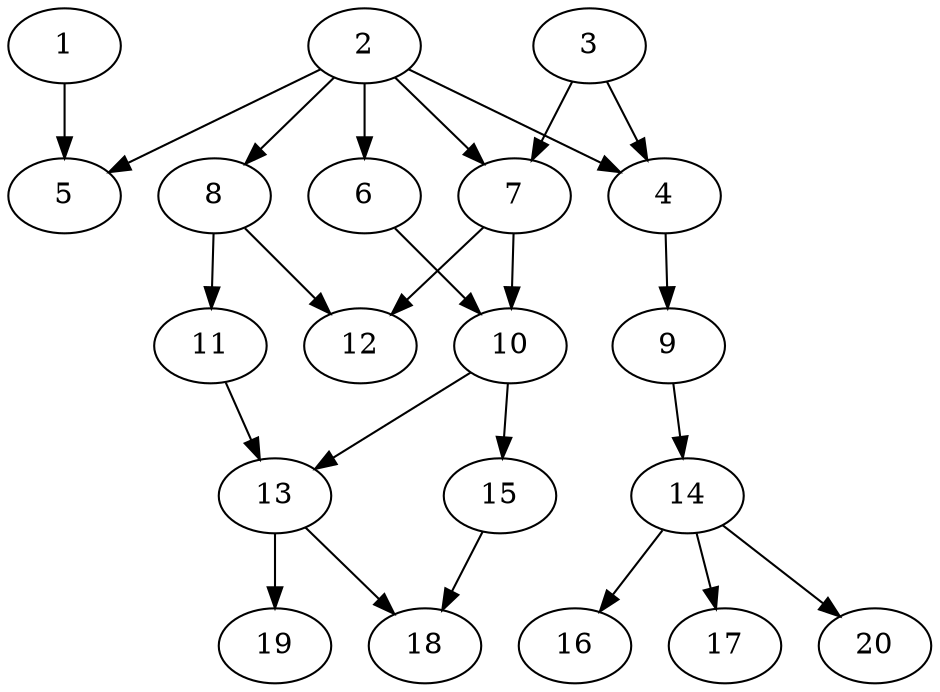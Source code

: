 // DAG automatically generated by daggen at Wed Jul 24 22:10:09 2019
// ./daggen --dot -n 20 --ccr 0.4 --fat 0.5 --regular 0.5 --density 0.5 --mindata 5242880 --maxdata 52428800 
digraph G {
  1 [size="95536640", alpha="0.15", expect_size="38214656"] 
  1 -> 5 [size ="38214656"]
  2 [size="80619520", alpha="0.00", expect_size="32247808"] 
  2 -> 4 [size ="32247808"]
  2 -> 5 [size ="32247808"]
  2 -> 6 [size ="32247808"]
  2 -> 7 [size ="32247808"]
  2 -> 8 [size ="32247808"]
  3 [size="89868800", alpha="0.10", expect_size="35947520"] 
  3 -> 4 [size ="35947520"]
  3 -> 7 [size ="35947520"]
  4 [size="95395840", alpha="0.11", expect_size="38158336"] 
  4 -> 9 [size ="38158336"]
  5 [size="114969600", alpha="0.16", expect_size="45987840"] 
  6 [size="112775680", alpha="0.11", expect_size="45110272"] 
  6 -> 10 [size ="45110272"]
  7 [size="90094080", alpha="0.15", expect_size="36037632"] 
  7 -> 10 [size ="36037632"]
  7 -> 12 [size ="36037632"]
  8 [size="86551040", alpha="0.16", expect_size="34620416"] 
  8 -> 11 [size ="34620416"]
  8 -> 12 [size ="34620416"]
  9 [size="80588800", alpha="0.05", expect_size="32235520"] 
  9 -> 14 [size ="32235520"]
  10 [size="65694720", alpha="0.11", expect_size="26277888"] 
  10 -> 13 [size ="26277888"]
  10 -> 15 [size ="26277888"]
  11 [size="37117440", alpha="0.15", expect_size="14846976"] 
  11 -> 13 [size ="14846976"]
  12 [size="126320640", alpha="0.01", expect_size="50528256"] 
  13 [size="128263680", alpha="0.00", expect_size="51305472"] 
  13 -> 18 [size ="51305472"]
  13 -> 19 [size ="51305472"]
  14 [size="68825600", alpha="0.12", expect_size="27530240"] 
  14 -> 16 [size ="27530240"]
  14 -> 17 [size ="27530240"]
  14 -> 20 [size ="27530240"]
  15 [size="17446400", alpha="0.11", expect_size="6978560"] 
  15 -> 18 [size ="6978560"]
  16 [size="110878720", alpha="0.10", expect_size="44351488"] 
  17 [size="59607040", alpha="0.15", expect_size="23842816"] 
  18 [size="31764480", alpha="0.11", expect_size="12705792"] 
  19 [size="123212800", alpha="0.17", expect_size="49285120"] 
  20 [size="31800320", alpha="0.16", expect_size="12720128"] 
}
